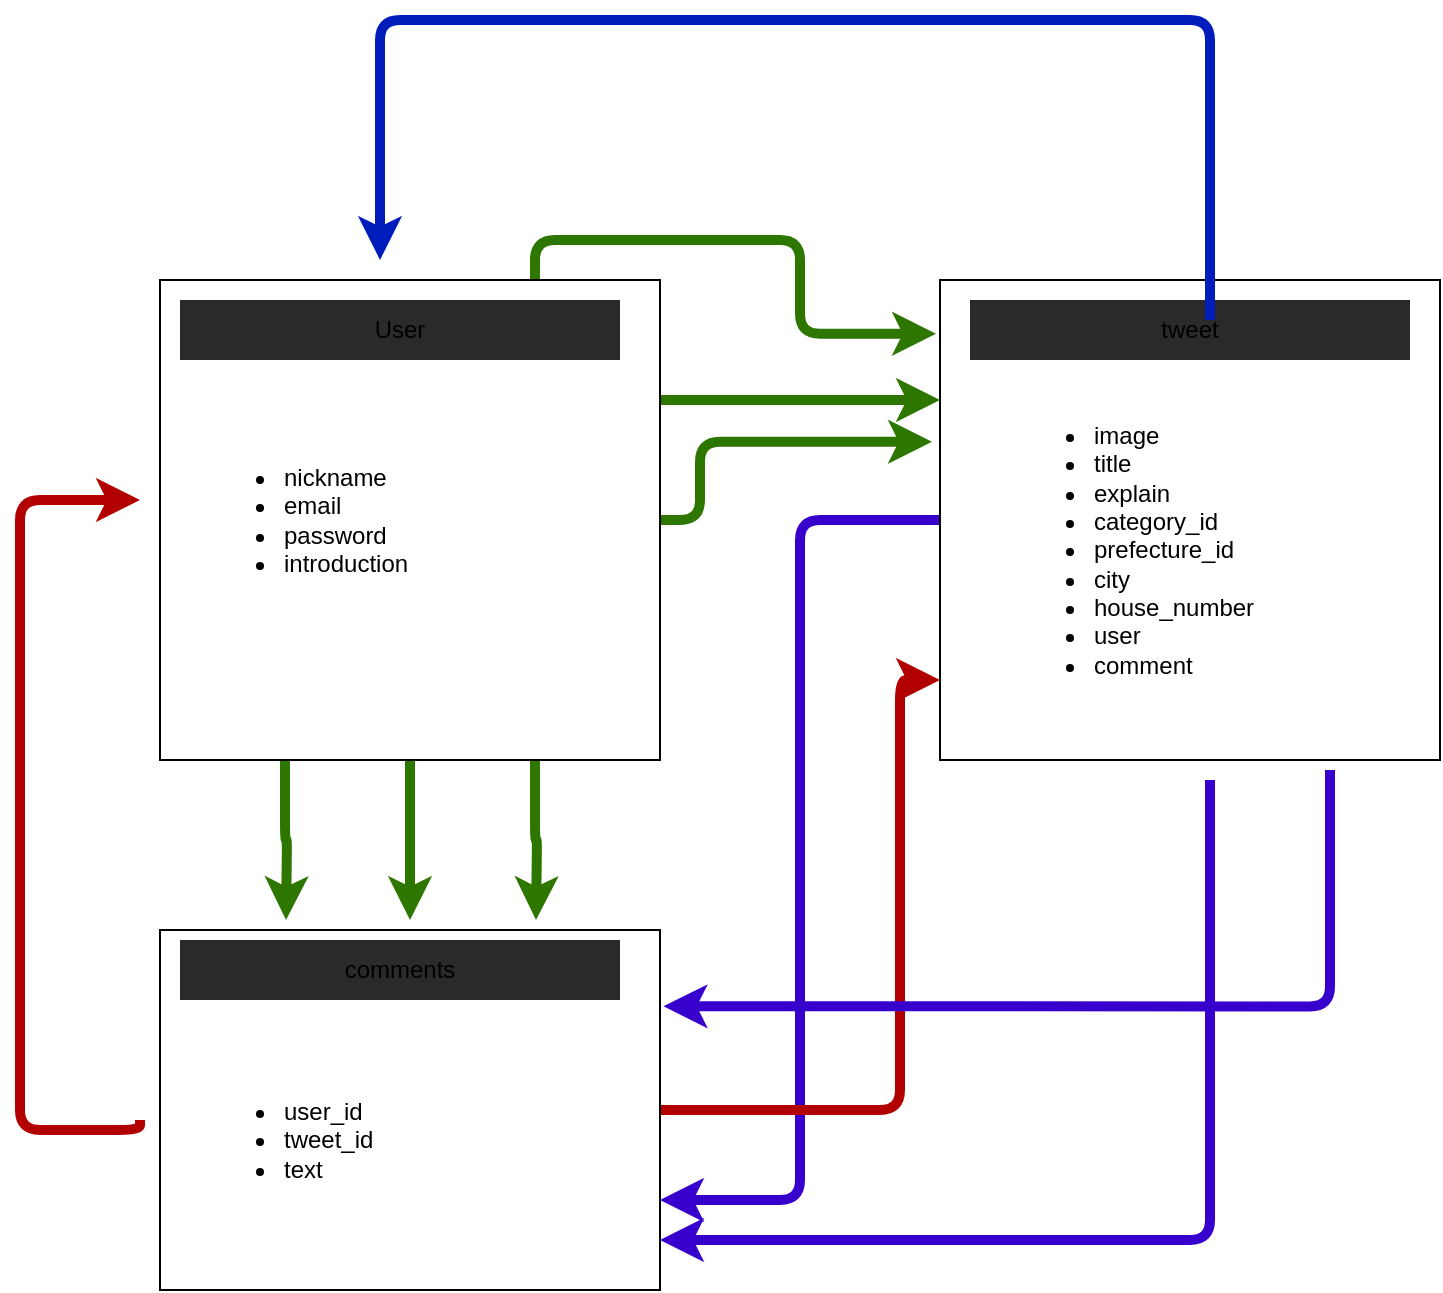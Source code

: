 <mxfile version="13.10.0" type="embed">
    <diagram id="ivn5kfFDtMRwxzgkKaiM" name="ページ1">
        <mxGraphModel dx="2083" dy="859" grid="1" gridSize="10" guides="1" tooltips="1" connect="1" arrows="1" fold="1" page="1" pageScale="1" pageWidth="827" pageHeight="1169" math="0" shadow="0">
            <root>
                <mxCell id="0"/>
                <mxCell id="1" parent="0"/>
                <mxCell id="22" style="edgeStyle=orthogonalEdgeStyle;rounded=1;sketch=0;orthogonalLoop=1;jettySize=auto;html=1;exitX=0.25;exitY=1;exitDx=0;exitDy=0;fillColor=#60a917;strokeColor=#2D7600;strokeWidth=5;" edge="1" parent="1" source="28">
                    <mxGeometry relative="1" as="geometry">
                        <mxPoint x="113" y="580" as="targetPoint"/>
                    </mxGeometry>
                </mxCell>
                <mxCell id="23" style="edgeStyle=orthogonalEdgeStyle;rounded=1;sketch=0;orthogonalLoop=1;jettySize=auto;html=1;exitX=0.75;exitY=1;exitDx=0;exitDy=0;fillColor=#60a917;strokeColor=#2D7600;strokeWidth=5;" edge="1" parent="1" source="28">
                    <mxGeometry relative="1" as="geometry">
                        <mxPoint x="238" y="580" as="targetPoint"/>
                    </mxGeometry>
                </mxCell>
                <mxCell id="24" style="edgeStyle=orthogonalEdgeStyle;rounded=1;sketch=0;orthogonalLoop=1;jettySize=auto;html=1;exitX=0.5;exitY=1;exitDx=0;exitDy=0;fillColor=#60a917;strokeColor=#2D7600;strokeWidth=5;" edge="1" parent="1" source="28">
                    <mxGeometry relative="1" as="geometry">
                        <mxPoint x="175" y="580" as="targetPoint"/>
                    </mxGeometry>
                </mxCell>
                <mxCell id="25" style="edgeStyle=orthogonalEdgeStyle;rounded=1;sketch=0;orthogonalLoop=1;jettySize=auto;html=1;exitX=1;exitY=0.25;exitDx=0;exitDy=0;entryX=0;entryY=0.25;entryDx=0;entryDy=0;fillColor=#60a917;strokeColor=#2D7600;strokeWidth=5;" edge="1" parent="1" source="28" target="31">
                    <mxGeometry relative="1" as="geometry"/>
                </mxCell>
                <mxCell id="26" style="edgeStyle=orthogonalEdgeStyle;rounded=1;sketch=0;orthogonalLoop=1;jettySize=auto;html=1;entryX=-0.016;entryY=0.337;entryDx=0;entryDy=0;entryPerimeter=0;fillColor=#60a917;strokeColor=#2D7600;strokeWidth=5;" edge="1" parent="1" source="28" target="31">
                    <mxGeometry relative="1" as="geometry">
                        <Array as="points">
                            <mxPoint x="320" y="380"/>
                            <mxPoint x="320" y="341"/>
                        </Array>
                    </mxGeometry>
                </mxCell>
                <mxCell id="27" style="edgeStyle=orthogonalEdgeStyle;rounded=1;sketch=0;orthogonalLoop=1;jettySize=auto;html=1;exitX=0.75;exitY=0;exitDx=0;exitDy=0;entryX=-0.008;entryY=0.112;entryDx=0;entryDy=0;entryPerimeter=0;fillColor=#60a917;strokeColor=#2D7600;strokeWidth=5;" edge="1" parent="1" source="28" target="31">
                    <mxGeometry relative="1" as="geometry"/>
                </mxCell>
                <mxCell id="28" value="" style="rounded=0;whiteSpace=wrap;html=1;sketch=0;" vertex="1" parent="1">
                    <mxGeometry x="50" y="260" width="250" height="240" as="geometry"/>
                </mxCell>
                <mxCell id="29" value="&lt;ul&gt;&lt;li&gt;nickname&lt;/li&gt;&lt;li&gt;email&lt;/li&gt;&lt;li&gt;password&lt;/li&gt;&lt;li&gt;introduction&lt;/li&gt;&lt;/ul&gt;" style="text;html=1;whiteSpace=wrap;verticalAlign=middle;overflow=hidden;rounded=0;sketch=0;" vertex="1" parent="1">
                    <mxGeometry x="70" y="310" width="200" height="140" as="geometry"/>
                </mxCell>
                <mxCell id="30" style="edgeStyle=orthogonalEdgeStyle;rounded=1;sketch=0;orthogonalLoop=1;jettySize=auto;html=1;entryX=1;entryY=0.75;entryDx=0;entryDy=0;fillColor=#6a00ff;strokeColor=#3700CC;strokeWidth=5;" edge="1" parent="1" source="31" target="36">
                    <mxGeometry relative="1" as="geometry"/>
                </mxCell>
                <mxCell id="31" value="" style="rounded=0;whiteSpace=wrap;html=1;sketch=0;" vertex="1" parent="1">
                    <mxGeometry x="440" y="260" width="250" height="240" as="geometry"/>
                </mxCell>
                <mxCell id="34" style="edgeStyle=orthogonalEdgeStyle;rounded=1;sketch=0;orthogonalLoop=1;jettySize=auto;html=1;fillColor=#e51400;strokeColor=#B20000;strokeWidth=5;" edge="1" parent="1" source="36">
                    <mxGeometry relative="1" as="geometry">
                        <mxPoint x="440" y="460" as="targetPoint"/>
                        <Array as="points">
                            <mxPoint x="420" y="675"/>
                            <mxPoint x="420" y="460"/>
                        </Array>
                    </mxGeometry>
                </mxCell>
                <mxCell id="36" value="" style="rounded=0;whiteSpace=wrap;html=1;sketch=0;" vertex="1" parent="1">
                    <mxGeometry x="50" y="585" width="250" height="180" as="geometry"/>
                </mxCell>
                <mxCell id="37" value="User" style="text;html=1;align=center;verticalAlign=middle;whiteSpace=wrap;rounded=0;sketch=0;fillColor=#2a2a2a;" vertex="1" parent="1">
                    <mxGeometry x="60" y="270" width="220" height="30" as="geometry"/>
                </mxCell>
                <mxCell id="38" value="tweet" style="text;html=1;align=center;verticalAlign=middle;whiteSpace=wrap;rounded=0;sketch=0;fillColor=#2a2a2a;" vertex="1" parent="1">
                    <mxGeometry x="455" y="270" width="220" height="30" as="geometry"/>
                </mxCell>
                <mxCell id="40" value="comments" style="text;html=1;align=center;verticalAlign=middle;whiteSpace=wrap;rounded=0;sketch=0;fillColor=#2a2a2a;" vertex="1" parent="1">
                    <mxGeometry x="60" y="590" width="220" height="30" as="geometry"/>
                </mxCell>
                <mxCell id="41" value="&lt;ul&gt;&lt;li&gt;user_id&lt;/li&gt;&lt;li&gt;tweet_id&lt;/li&gt;&lt;li&gt;text&lt;/li&gt;&lt;/ul&gt;" style="text;html=1;whiteSpace=wrap;verticalAlign=middle;overflow=hidden;rounded=0;sketch=0;" vertex="1" parent="1">
                    <mxGeometry x="70" y="620" width="200" height="140" as="geometry"/>
                </mxCell>
                <mxCell id="43" style="edgeStyle=orthogonalEdgeStyle;rounded=1;sketch=0;orthogonalLoop=1;jettySize=auto;html=1;fillColor=#0050ef;strokeColor=#001DBC;strokeWidth=5;" edge="1" parent="1" source="44">
                    <mxGeometry relative="1" as="geometry">
                        <mxPoint x="160" y="250" as="targetPoint"/>
                        <Array as="points">
                            <mxPoint x="575" y="130"/>
                            <mxPoint x="160" y="130"/>
                        </Array>
                    </mxGeometry>
                </mxCell>
                <mxCell id="44" value="&lt;ul&gt;&lt;li&gt;image&lt;/li&gt;&lt;li&gt;title&lt;/li&gt;&lt;li&gt;explain&lt;/li&gt;&lt;li&gt;category_id&lt;/li&gt;&lt;li&gt;prefecture_id&lt;/li&gt;&lt;li&gt;city&lt;/li&gt;&lt;li&gt;house_number&lt;/li&gt;&lt;li&gt;user&lt;/li&gt;&lt;li&gt;comment&lt;/li&gt;&lt;/ul&gt;" style="text;html=1;whiteSpace=wrap;verticalAlign=middle;overflow=hidden;rounded=0;sketch=0;" vertex="1" parent="1">
                    <mxGeometry x="475" y="280" width="200" height="230" as="geometry"/>
                </mxCell>
                <mxCell id="45" style="edgeStyle=orthogonalEdgeStyle;rounded=1;sketch=0;orthogonalLoop=1;jettySize=auto;html=1;fillColor=#6a00ff;strokeColor=#3700CC;strokeWidth=5;entryX=1.007;entryY=0.212;entryDx=0;entryDy=0;entryPerimeter=0;" edge="1" parent="1" target="36">
                    <mxGeometry relative="1" as="geometry">
                        <mxPoint x="635" y="505" as="sourcePoint"/>
                        <mxPoint x="470" y="620" as="targetPoint"/>
                        <Array as="points">
                            <mxPoint x="635" y="623"/>
                        </Array>
                    </mxGeometry>
                </mxCell>
                <mxCell id="46" style="edgeStyle=orthogonalEdgeStyle;rounded=1;sketch=0;orthogonalLoop=1;jettySize=auto;html=1;fillColor=#6a00ff;strokeColor=#3700CC;strokeWidth=5;exitX=0.5;exitY=1;exitDx=0;exitDy=0;" edge="1" parent="1" source="44">
                    <mxGeometry relative="1" as="geometry">
                        <mxPoint x="580" y="530" as="sourcePoint"/>
                        <mxPoint x="300" y="740" as="targetPoint"/>
                        <Array as="points">
                            <mxPoint x="575" y="740"/>
                        </Array>
                    </mxGeometry>
                </mxCell>
                <mxCell id="47" style="edgeStyle=orthogonalEdgeStyle;rounded=1;sketch=0;orthogonalLoop=1;jettySize=auto;html=1;fillColor=#e51400;strokeColor=#B20000;strokeWidth=5;" edge="1" parent="1">
                    <mxGeometry relative="1" as="geometry">
                        <mxPoint x="40" y="370" as="targetPoint"/>
                        <Array as="points">
                            <mxPoint x="40" y="685"/>
                            <mxPoint x="-20" y="685"/>
                            <mxPoint x="-20" y="370"/>
                        </Array>
                        <mxPoint x="40" y="680" as="sourcePoint"/>
                    </mxGeometry>
                </mxCell>
            </root>
        </mxGraphModel>
    </diagram>
</mxfile>